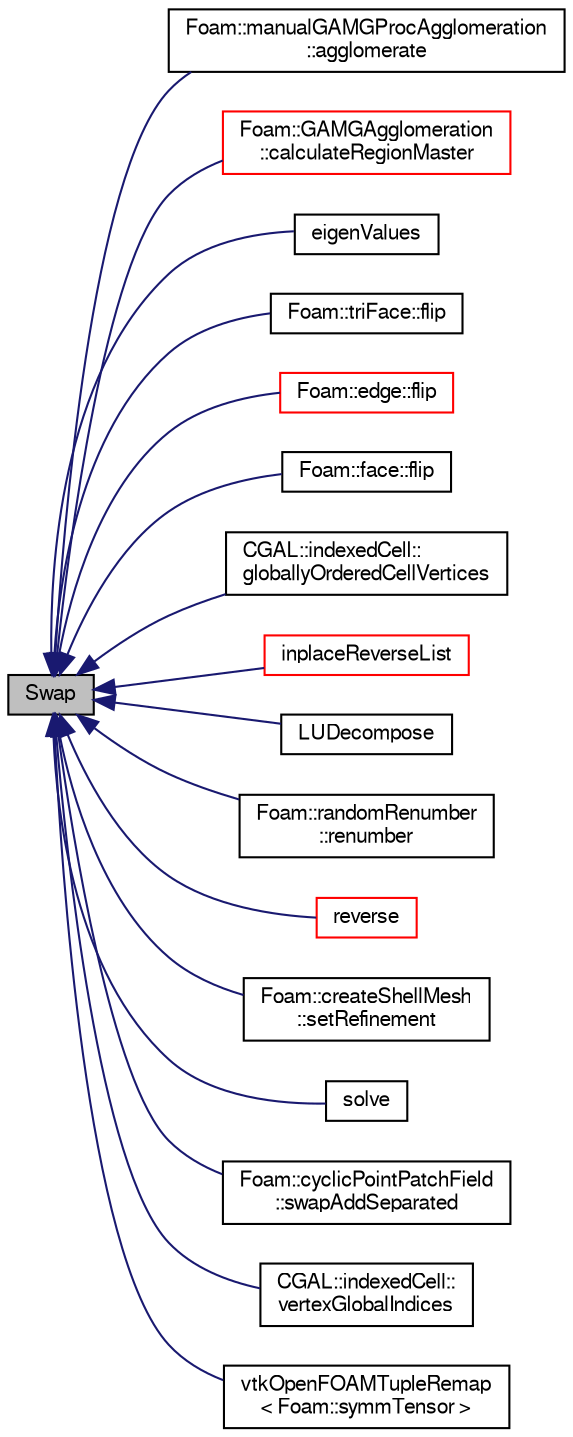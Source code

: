 digraph "Swap"
{
  bgcolor="transparent";
  edge [fontname="FreeSans",fontsize="10",labelfontname="FreeSans",labelfontsize="10"];
  node [fontname="FreeSans",fontsize="10",shape=record];
  rankdir="LR";
  Node1 [label="Swap",height=0.2,width=0.4,color="black", fillcolor="grey75", style="filled" fontcolor="black"];
  Node1 -> Node2 [dir="back",color="midnightblue",fontsize="10",style="solid",fontname="FreeSans"];
  Node2 [label="Foam::manualGAMGProcAgglomeration\l::agglomerate",height=0.2,width=0.4,color="black",URL="$a01358.html#aafdd9615cff0be3c3c601afb8526aee5",tooltip="Modify agglomeration. Return true if modified. "];
  Node1 -> Node3 [dir="back",color="midnightblue",fontsize="10",style="solid",fontname="FreeSans"];
  Node3 [label="Foam::GAMGAgglomeration\l::calculateRegionMaster",height=0.2,width=0.4,color="red",URL="$a00871.html#a2924c769d07fb681fe84b5036f9977d6",tooltip="Given fine to coarse processor map determine: "];
  Node1 -> Node4 [dir="back",color="midnightblue",fontsize="10",style="solid",fontname="FreeSans"];
  Node4 [label="eigenValues",height=0.2,width=0.4,color="black",URL="$a10237.html#a439ae805cc773abe7c94178cce4f5ba3"];
  Node1 -> Node5 [dir="back",color="midnightblue",fontsize="10",style="solid",fontname="FreeSans"];
  Node5 [label="Foam::triFace::flip",height=0.2,width=0.4,color="black",URL="$a02605.html#a126cb0362ae2e7935520fb27343bad31",tooltip="Flip the face in-place. "];
  Node1 -> Node6 [dir="back",color="midnightblue",fontsize="10",style="solid",fontname="FreeSans"];
  Node6 [label="Foam::edge::flip",height=0.2,width=0.4,color="red",URL="$a00590.html#a126cb0362ae2e7935520fb27343bad31",tooltip="Flip the edge in-place. "];
  Node1 -> Node7 [dir="back",color="midnightblue",fontsize="10",style="solid",fontname="FreeSans"];
  Node7 [label="Foam::face::flip",height=0.2,width=0.4,color="black",URL="$a00693.html#a126cb0362ae2e7935520fb27343bad31",tooltip="Flip the face in-place. "];
  Node1 -> Node8 [dir="back",color="midnightblue",fontsize="10",style="solid",fontname="FreeSans"];
  Node8 [label="CGAL::indexedCell::\lgloballyOrderedCellVertices",height=0.2,width=0.4,color="black",URL="$a01020.html#aa2b547cd4bfa8695aa99025967f589dc",tooltip="Using the globalIndex object, return a list of four vertices with. "];
  Node1 -> Node9 [dir="back",color="midnightblue",fontsize="10",style="solid",fontname="FreeSans"];
  Node9 [label="inplaceReverseList",height=0.2,width=0.4,color="red",URL="$a10237.html#a34d0630aa91c673db369980044d0abf2",tooltip="Inplace reversal of a list using Swap. "];
  Node1 -> Node10 [dir="back",color="midnightblue",fontsize="10",style="solid",fontname="FreeSans"];
  Node10 [label="LUDecompose",height=0.2,width=0.4,color="black",URL="$a10237.html#ad665fab9e1a6b0c886e5005d39fc1af3",tooltip="LU decompose the matrix with pivoting. "];
  Node1 -> Node11 [dir="back",color="midnightblue",fontsize="10",style="solid",fontname="FreeSans"];
  Node11 [label="Foam::randomRenumber\l::renumber",height=0.2,width=0.4,color="black",URL="$a02007.html#a41d6d1ebe5dfe6dd9a963465a858acb6",tooltip="Return the order in which cells need to be visited, i.e. "];
  Node1 -> Node12 [dir="back",color="midnightblue",fontsize="10",style="solid",fontname="FreeSans"];
  Node12 [label="reverse",height=0.2,width=0.4,color="red",URL="$a10237.html#a7153d7a33d40be3be4187d0e581437fe"];
  Node1 -> Node13 [dir="back",color="midnightblue",fontsize="10",style="solid",fontname="FreeSans"];
  Node13 [label="Foam::createShellMesh\l::setRefinement",height=0.2,width=0.4,color="black",URL="$a00414.html#aef7bf7bc4511c879d54f2bbd3c76729a",tooltip="Play commands into polyTopoChange to create layer mesh. "];
  Node1 -> Node14 [dir="back",color="midnightblue",fontsize="10",style="solid",fontname="FreeSans"];
  Node14 [label="solve",height=0.2,width=0.4,color="black",URL="$a10237.html#ab7b4ceba772da118ccaa05c8195d7776",tooltip="Solve the matrix using Gaussian elimination with pivoting,. "];
  Node1 -> Node15 [dir="back",color="midnightblue",fontsize="10",style="solid",fontname="FreeSans"];
  Node15 [label="Foam::cyclicPointPatchField\l::swapAddSeparated",height=0.2,width=0.4,color="black",URL="$a00462.html#acc70e74fffb1cf3d5f18e021d5771458",tooltip="Complete swap of patch point values and add to local values. "];
  Node1 -> Node16 [dir="back",color="midnightblue",fontsize="10",style="solid",fontname="FreeSans"];
  Node16 [label="CGAL::indexedCell::\lvertexGlobalIndices",height=0.2,width=0.4,color="black",URL="$a01020.html#aa992f27590f06b05848afcd2c0e00a76",tooltip="Using the globalIndex object, return a list of four (sorted) global. "];
  Node1 -> Node17 [dir="back",color="midnightblue",fontsize="10",style="solid",fontname="FreeSans"];
  Node17 [label="vtkOpenFOAMTupleRemap\l\< Foam::symmTensor \>",height=0.2,width=0.4,color="black",URL="$a03982.html#a8d0f1afcde92be41d78d98eec644ef67"];
}
